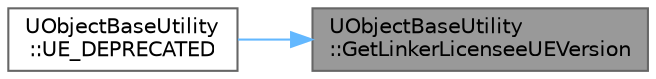 digraph "UObjectBaseUtility::GetLinkerLicenseeUEVersion"
{
 // INTERACTIVE_SVG=YES
 // LATEX_PDF_SIZE
  bgcolor="transparent";
  edge [fontname=Helvetica,fontsize=10,labelfontname=Helvetica,labelfontsize=10];
  node [fontname=Helvetica,fontsize=10,shape=box,height=0.2,width=0.4];
  rankdir="RL";
  Node1 [id="Node000001",label="UObjectBaseUtility\l::GetLinkerLicenseeUEVersion",height=0.2,width=0.4,color="gray40", fillcolor="grey60", style="filled", fontcolor="black",tooltip="Returns the licensee version of the linker for this object."];
  Node1 -> Node2 [id="edge1_Node000001_Node000002",dir="back",color="steelblue1",style="solid",tooltip=" "];
  Node2 [id="Node000002",label="UObjectBaseUtility\l::UE_DEPRECATED",height=0.2,width=0.4,color="grey40", fillcolor="white", style="filled",URL="$d6/d7b/classUObjectBaseUtility.html#ae1c1c1e9d7dda2911405102fbcbb7440",tooltip=" "];
}
